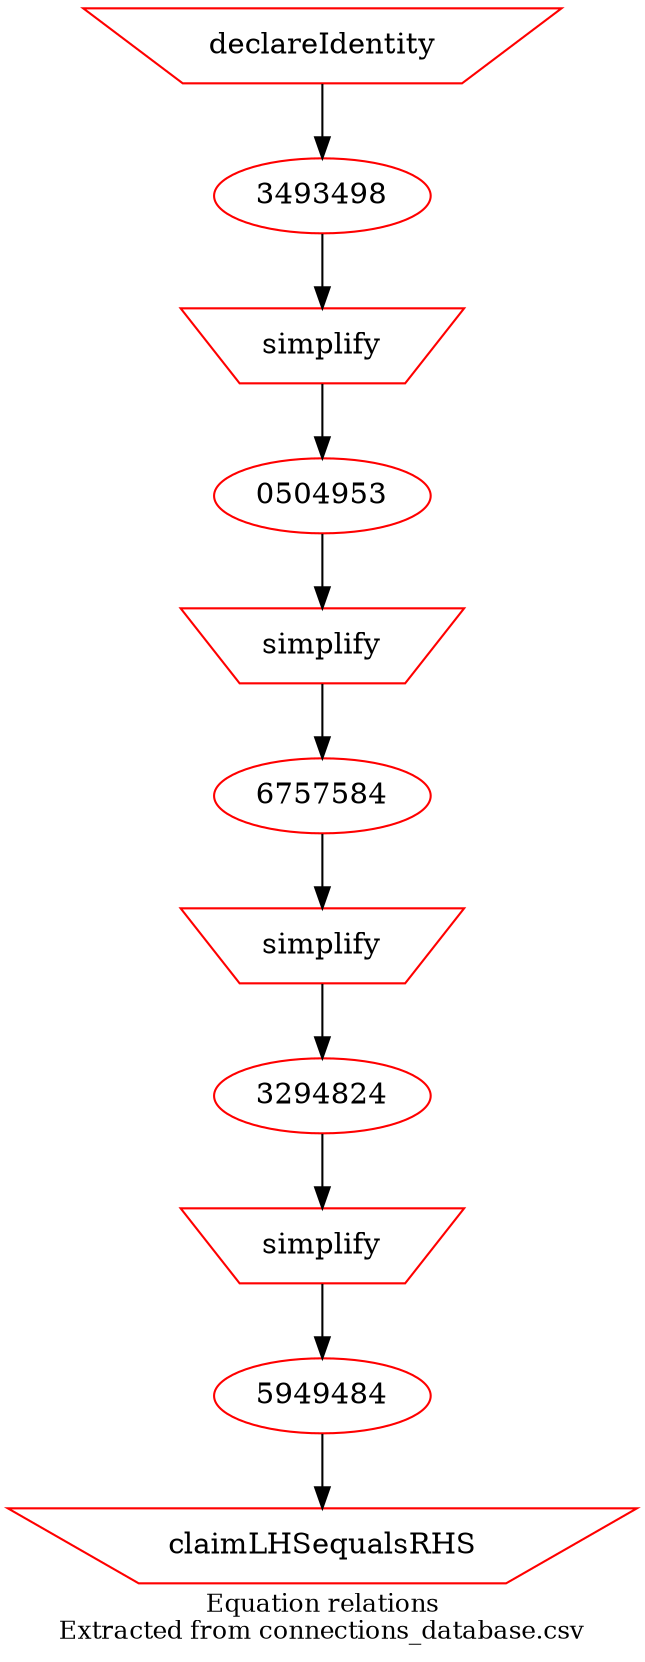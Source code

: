 digraph physicsDerivation {
overlap = false;
label="Equation relations\nExtracted from connections_database.csv";
fontsize=12;
2004989 -> 3493498;
3493498 -> 2349059;
2349059 -> 0504953;
0504953 -> 2390498;
2390498 -> 6757584;
6757584 -> 3848494;
3848494 -> 3294824;
3294824 -> 4948384;
4948384 -> 5949484;
5949484 -> 4948955;
0504953 [shape=ellipse, color=red];
3294824 [shape=ellipse, color=red];
3493498 [shape=ellipse, color=red];
5949484 [shape=ellipse, color=red];
6757584 [shape=ellipse, color=red];
2004989 [shape=invtrapezium, color=red,label="declareIdentity"];
2349059 [shape=invtrapezium, color=red,label="simplify"];
2390498 [shape=invtrapezium, color=red,label="simplify"];
3848494 [shape=invtrapezium, color=red,label="simplify"];
4948384 [shape=invtrapezium, color=red,label="simplify"];
4948955 [shape=invtrapezium, color=red,label="claimLHSequalsRHS"];
}
